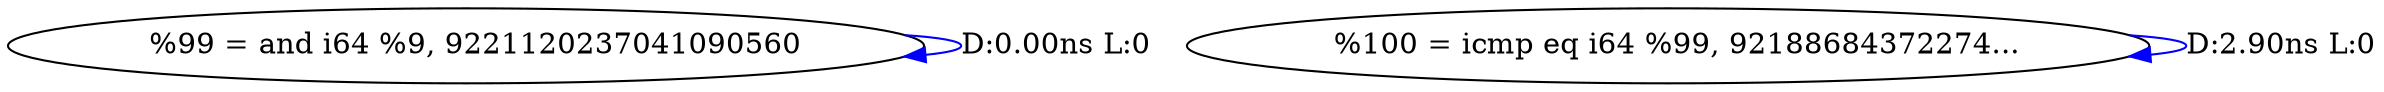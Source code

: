digraph {
Node0x330e270[label="  %99 = and i64 %9, 9221120237041090560"];
Node0x330e270 -> Node0x330e270[label="D:0.00ns L:0",color=blue];
Node0x330e350[label="  %100 = icmp eq i64 %99, 92188684372274..."];
Node0x330e350 -> Node0x330e350[label="D:2.90ns L:0",color=blue];
}
